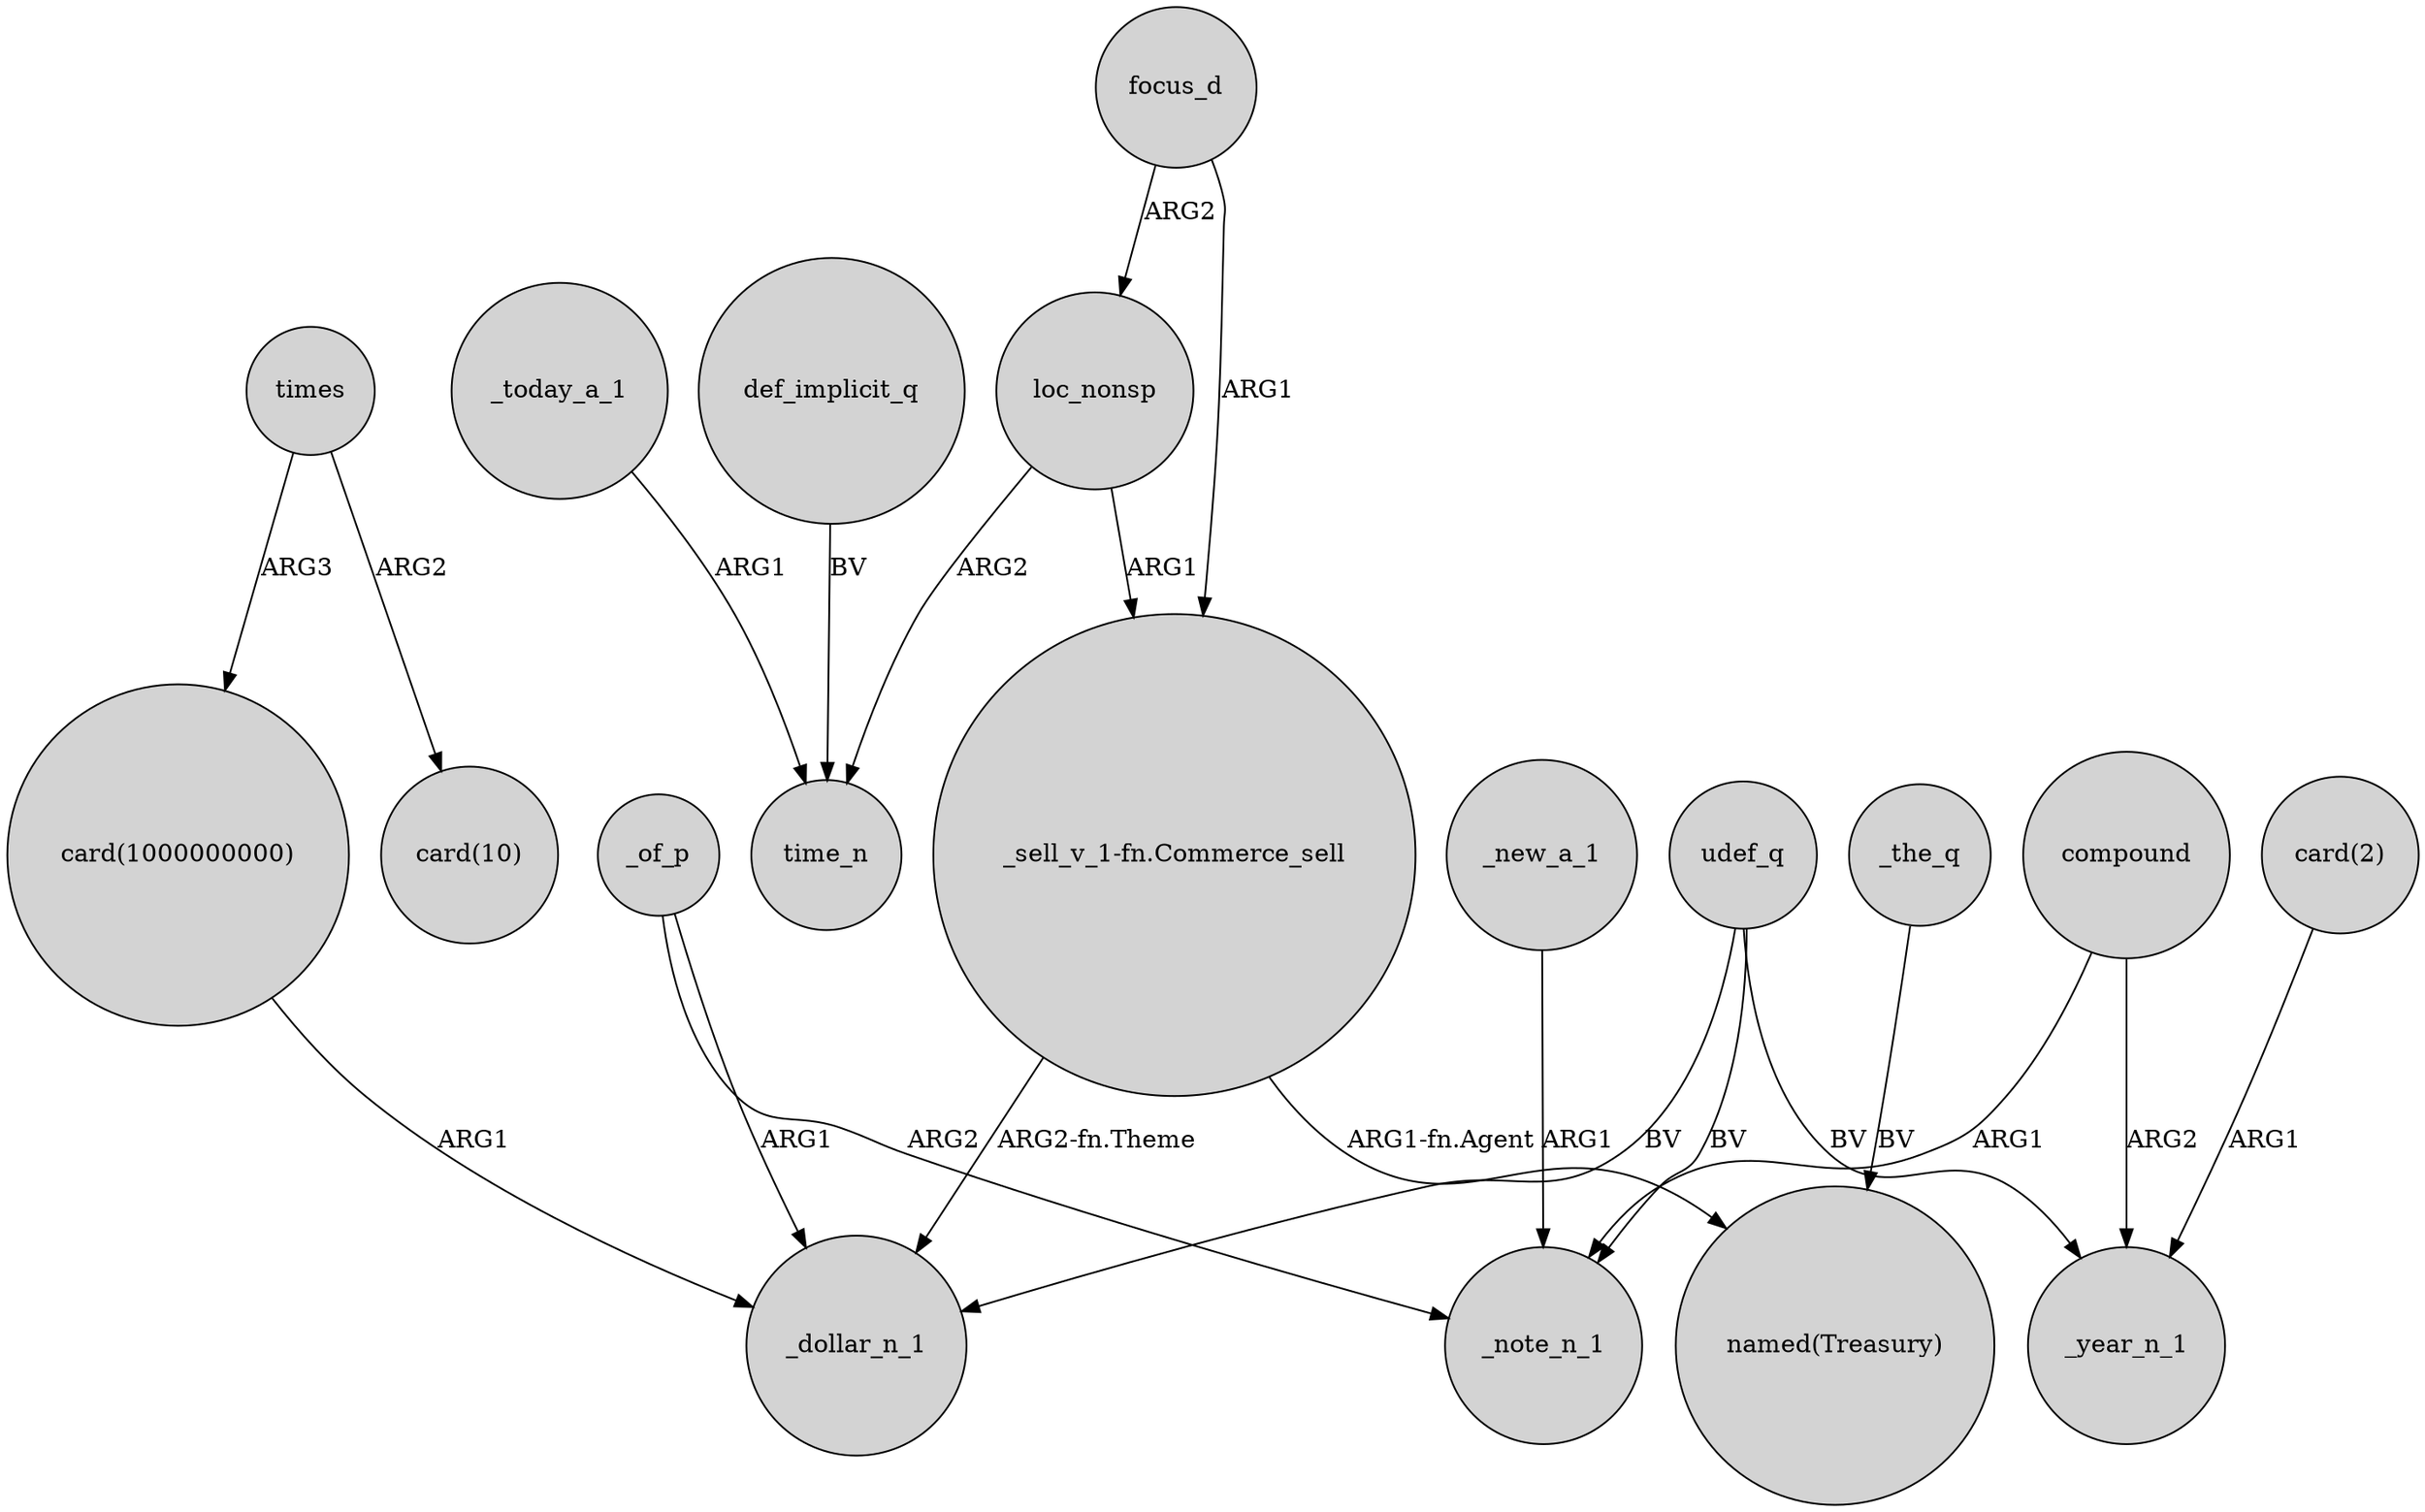 digraph {
	node [shape=circle style=filled]
	focus_d -> loc_nonsp [label=ARG2]
	_today_a_1 -> time_n [label=ARG1]
	compound -> _note_n_1 [label=ARG1]
	_of_p -> _dollar_n_1 [label=ARG1]
	_of_p -> _note_n_1 [label=ARG2]
	loc_nonsp -> time_n [label=ARG2]
	focus_d -> "_sell_v_1-fn.Commerce_sell" [label=ARG1]
	times -> "card(1000000000)" [label=ARG3]
	_new_a_1 -> _note_n_1 [label=ARG1]
	"card(2)" -> _year_n_1 [label=ARG1]
	"_sell_v_1-fn.Commerce_sell" -> _dollar_n_1 [label="ARG2-fn.Theme"]
	times -> "card(10)" [label=ARG2]
	compound -> _year_n_1 [label=ARG2]
	_the_q -> "named(Treasury)" [label=BV]
	udef_q -> _year_n_1 [label=BV]
	loc_nonsp -> "_sell_v_1-fn.Commerce_sell" [label=ARG1]
	"_sell_v_1-fn.Commerce_sell" -> "named(Treasury)" [label="ARG1-fn.Agent"]
	"card(1000000000)" -> _dollar_n_1 [label=ARG1]
	udef_q -> _note_n_1 [label=BV]
	udef_q -> _dollar_n_1 [label=BV]
	def_implicit_q -> time_n [label=BV]
}
